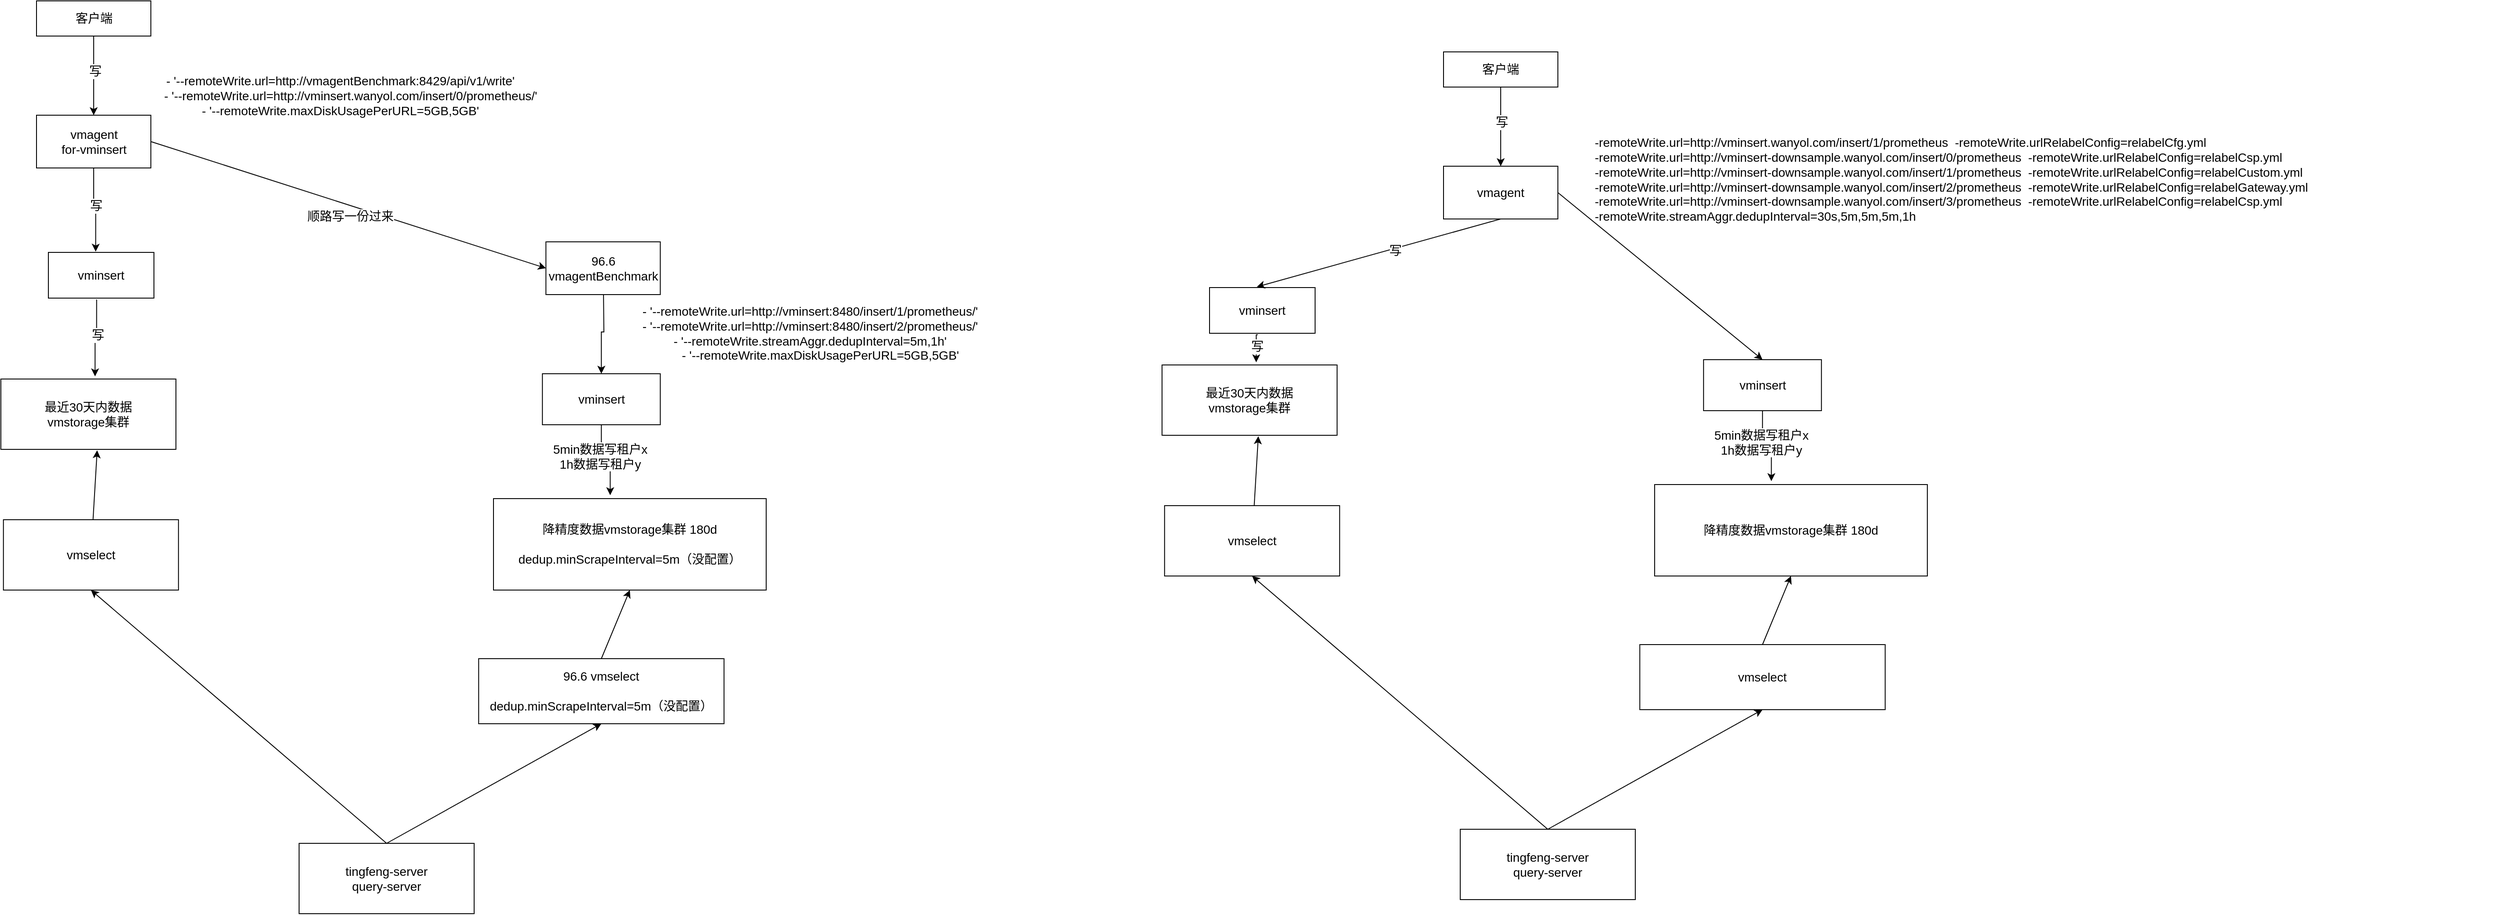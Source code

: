 <mxfile version="24.4.9" type="github">
  <diagram name="第 1 页" id="T7uyHK-B_JqTSwR-4mf9">
    <mxGraphModel dx="2501" dy="-12095" grid="1" gridSize="10" guides="1" tooltips="1" connect="1" arrows="1" fold="1" page="1" pageScale="1" pageWidth="827" pageHeight="1169" math="0" shadow="0">
      <root>
        <mxCell id="0" />
        <mxCell id="1" parent="0" />
        <mxCell id="qLwv4cue99co9azmEMkJ-1" value="最近30天内数据&lt;br style=&quot;font-size: 14px;&quot;&gt;vmstorage集群" style="rounded=0;whiteSpace=wrap;html=1;fontSize=14;" parent="1" vertex="1">
          <mxGeometry x="-720" y="14132" width="199" height="80" as="geometry" />
        </mxCell>
        <mxCell id="qLwv4cue99co9azmEMkJ-2" value="降精度数据vmstorage集群 180d&lt;br style=&quot;font-size: 14px;&quot;&gt;&lt;br style=&quot;font-size: 14px;&quot;&gt;dedup.minScrapeInterval=5m（没配置）" style="rounded=0;whiteSpace=wrap;html=1;fontSize=14;" parent="1" vertex="1">
          <mxGeometry x="-160" y="14268" width="310" height="104" as="geometry" />
        </mxCell>
        <mxCell id="qLwv4cue99co9azmEMkJ-3" style="rounded=0;orthogonalLoop=1;jettySize=auto;html=1;exitX=1;exitY=0.5;exitDx=0;exitDy=0;entryX=0;entryY=0.5;entryDx=0;entryDy=0;fontSize=14;" parent="1" source="qLwv4cue99co9azmEMkJ-5" target="qLwv4cue99co9azmEMkJ-8" edge="1">
          <mxGeometry relative="1" as="geometry" />
        </mxCell>
        <mxCell id="qLwv4cue99co9azmEMkJ-4" value="顺路写一份过来" style="edgeLabel;html=1;align=center;verticalAlign=middle;resizable=0;points=[];fontSize=14;" parent="qLwv4cue99co9azmEMkJ-3" vertex="1" connectable="0">
          <mxGeometry x="0.04" y="-5" relative="1" as="geometry">
            <mxPoint x="-6" y="5" as="offset" />
          </mxGeometry>
        </mxCell>
        <mxCell id="qLwv4cue99co9azmEMkJ-5" value="vmagent&lt;br&gt;for-vminsert" style="rounded=0;whiteSpace=wrap;html=1;fontSize=14;" parent="1" vertex="1">
          <mxGeometry x="-679.5" y="13832" width="130" height="60" as="geometry" />
        </mxCell>
        <mxCell id="qLwv4cue99co9azmEMkJ-6" style="edgeStyle=orthogonalEdgeStyle;rounded=0;orthogonalLoop=1;jettySize=auto;html=1;entryX=0.5;entryY=0;entryDx=0;entryDy=0;fontSize=14;" parent="1" target="qLwv4cue99co9azmEMkJ-10" edge="1">
          <mxGeometry relative="1" as="geometry">
            <mxPoint x="-35" y="14030" as="sourcePoint" />
          </mxGeometry>
        </mxCell>
        <mxCell id="qLwv4cue99co9azmEMkJ-8" value="96.6&lt;br style=&quot;font-size: 14px;&quot;&gt;vmagentBenchmark" style="rounded=0;whiteSpace=wrap;html=1;fontSize=14;" parent="1" vertex="1">
          <mxGeometry x="-100.39" y="13976" width="130" height="60" as="geometry" />
        </mxCell>
        <mxCell id="qLwv4cue99co9azmEMkJ-9" value="vminsert" style="rounded=0;whiteSpace=wrap;html=1;fontSize=14;" parent="1" vertex="1">
          <mxGeometry x="-666" y="13988" width="120" height="52" as="geometry" />
        </mxCell>
        <mxCell id="qLwv4cue99co9azmEMkJ-10" value="vminsert" style="rounded=0;whiteSpace=wrap;html=1;fontSize=14;" parent="1" vertex="1">
          <mxGeometry x="-104.39" y="14126" width="134" height="58" as="geometry" />
        </mxCell>
        <mxCell id="qLwv4cue99co9azmEMkJ-11" style="edgeStyle=orthogonalEdgeStyle;rounded=0;orthogonalLoop=1;jettySize=auto;html=1;exitX=0.5;exitY=1;exitDx=0;exitDy=0;entryX=0.448;entryY=-0.016;entryDx=0;entryDy=0;entryPerimeter=0;fontSize=14;" parent="1" source="qLwv4cue99co9azmEMkJ-5" target="qLwv4cue99co9azmEMkJ-9" edge="1">
          <mxGeometry relative="1" as="geometry" />
        </mxCell>
        <mxCell id="qLwv4cue99co9azmEMkJ-12" value="写" style="edgeLabel;html=1;align=center;verticalAlign=middle;resizable=0;points=[];fontSize=14;" parent="qLwv4cue99co9azmEMkJ-11" vertex="1" connectable="0">
          <mxGeometry x="-0.131" y="2" relative="1" as="geometry">
            <mxPoint as="offset" />
          </mxGeometry>
        </mxCell>
        <mxCell id="qLwv4cue99co9azmEMkJ-13" style="edgeStyle=orthogonalEdgeStyle;rounded=0;orthogonalLoop=1;jettySize=auto;html=1;exitX=0.457;exitY=1.032;exitDx=0;exitDy=0;entryX=0.538;entryY=-0.037;entryDx=0;entryDy=0;entryPerimeter=0;exitPerimeter=0;fontSize=14;" parent="1" source="qLwv4cue99co9azmEMkJ-9" target="qLwv4cue99co9azmEMkJ-1" edge="1">
          <mxGeometry relative="1" as="geometry" />
        </mxCell>
        <mxCell id="qLwv4cue99co9azmEMkJ-14" value="写" style="edgeLabel;html=1;align=center;verticalAlign=middle;resizable=0;points=[];fontSize=14;" parent="qLwv4cue99co9azmEMkJ-13" vertex="1" connectable="0">
          <mxGeometry x="-0.089" y="1" relative="1" as="geometry">
            <mxPoint as="offset" />
          </mxGeometry>
        </mxCell>
        <mxCell id="qLwv4cue99co9azmEMkJ-15" style="rounded=0;orthogonalLoop=1;jettySize=auto;html=1;exitX=0.5;exitY=0;exitDx=0;exitDy=0;entryX=0.5;entryY=1;entryDx=0;entryDy=0;fontSize=14;" parent="1" source="qLwv4cue99co9azmEMkJ-16" target="qLwv4cue99co9azmEMkJ-2" edge="1">
          <mxGeometry relative="1" as="geometry" />
        </mxCell>
        <mxCell id="qLwv4cue99co9azmEMkJ-16" value="96.6 vmselect&lt;br style=&quot;font-size: 14px;&quot;&gt;&lt;br style=&quot;font-size: 14px;&quot;&gt;dedup.minScrapeInterval=5m（没配置）" style="rounded=0;whiteSpace=wrap;html=1;fontSize=14;" parent="1" vertex="1">
          <mxGeometry x="-176.86" y="14450" width="278.94" height="74" as="geometry" />
        </mxCell>
        <mxCell id="qLwv4cue99co9azmEMkJ-17" style="edgeStyle=orthogonalEdgeStyle;rounded=0;orthogonalLoop=1;jettySize=auto;html=1;exitX=0.5;exitY=1;exitDx=0;exitDy=0;entryX=0.428;entryY=-0.037;entryDx=0;entryDy=0;entryPerimeter=0;fontSize=14;" parent="1" source="qLwv4cue99co9azmEMkJ-10" target="qLwv4cue99co9azmEMkJ-2" edge="1">
          <mxGeometry relative="1" as="geometry" />
        </mxCell>
        <mxCell id="qLwv4cue99co9azmEMkJ-18" value="5min数据写租户x&lt;br style=&quot;font-size: 14px;&quot;&gt;1h数据写租户y" style="edgeLabel;html=1;align=center;verticalAlign=middle;resizable=0;points=[];fontSize=14;" parent="qLwv4cue99co9azmEMkJ-17" vertex="1" connectable="0">
          <mxGeometry x="0.081" y="1" relative="1" as="geometry">
            <mxPoint x="-9" y="-5" as="offset" />
          </mxGeometry>
        </mxCell>
        <mxCell id="qLwv4cue99co9azmEMkJ-19" style="edgeStyle=orthogonalEdgeStyle;rounded=0;orthogonalLoop=1;jettySize=auto;html=1;exitX=0.5;exitY=1;exitDx=0;exitDy=0;entryX=0.5;entryY=0;entryDx=0;entryDy=0;fontSize=14;" parent="1" source="qLwv4cue99co9azmEMkJ-21" target="qLwv4cue99co9azmEMkJ-5" edge="1">
          <mxGeometry relative="1" as="geometry" />
        </mxCell>
        <mxCell id="qLwv4cue99co9azmEMkJ-20" value="写" style="edgeLabel;html=1;align=center;verticalAlign=middle;resizable=0;points=[];fontSize=14;" parent="qLwv4cue99co9azmEMkJ-19" vertex="1" connectable="0">
          <mxGeometry x="-0.117" y="1" relative="1" as="geometry">
            <mxPoint as="offset" />
          </mxGeometry>
        </mxCell>
        <mxCell id="qLwv4cue99co9azmEMkJ-21" value="客户端" style="rounded=0;whiteSpace=wrap;html=1;fontSize=14;" parent="1" vertex="1">
          <mxGeometry x="-679.5" y="13702" width="130" height="40" as="geometry" />
        </mxCell>
        <mxCell id="qLwv4cue99co9azmEMkJ-22" style="rounded=0;orthogonalLoop=1;jettySize=auto;html=1;entryX=0.55;entryY=1.013;entryDx=0;entryDy=0;entryPerimeter=0;fontSize=14;" parent="1" source="qLwv4cue99co9azmEMkJ-26" target="qLwv4cue99co9azmEMkJ-1" edge="1">
          <mxGeometry relative="1" as="geometry">
            <mxPoint x="-619" y="14342" as="sourcePoint" />
          </mxGeometry>
        </mxCell>
        <mxCell id="qLwv4cue99co9azmEMkJ-23" style="rounded=0;orthogonalLoop=1;jettySize=auto;html=1;exitX=0.5;exitY=0;exitDx=0;exitDy=0;entryX=0.5;entryY=1;entryDx=0;entryDy=0;fontSize=14;" parent="1" source="qLwv4cue99co9azmEMkJ-24" target="qLwv4cue99co9azmEMkJ-26" edge="1">
          <mxGeometry relative="1" as="geometry" />
        </mxCell>
        <mxCell id="qLwv4cue99co9azmEMkJ-24" value="tingfeng-server&lt;br style=&quot;font-size: 14px;&quot;&gt;query-server" style="rounded=0;whiteSpace=wrap;html=1;fontSize=14;" parent="1" vertex="1">
          <mxGeometry x="-381.0" y="14660" width="199" height="80" as="geometry" />
        </mxCell>
        <mxCell id="qLwv4cue99co9azmEMkJ-25" style="rounded=0;orthogonalLoop=1;jettySize=auto;html=1;exitX=0.5;exitY=0;exitDx=0;exitDy=0;fontSize=14;entryX=0.5;entryY=1;entryDx=0;entryDy=0;" parent="1" source="qLwv4cue99co9azmEMkJ-24" target="qLwv4cue99co9azmEMkJ-16" edge="1">
          <mxGeometry relative="1" as="geometry">
            <mxPoint x="64.39" y="14550" as="targetPoint" />
          </mxGeometry>
        </mxCell>
        <mxCell id="qLwv4cue99co9azmEMkJ-26" value="vmselect" style="rounded=0;whiteSpace=wrap;html=1;fontSize=14;" parent="1" vertex="1">
          <mxGeometry x="-717.11" y="14292" width="199" height="80" as="geometry" />
        </mxCell>
        <mxCell id="qLwv4cue99co9azmEMkJ-27" value="&lt;div style=&quot;font-size: 14px;&quot;&gt;- &#39;--remoteWrite.url=http://vmagentBenchmark:8429/api/v1/write&#39;&lt;/div&gt;&lt;div style=&quot;font-size: 14px;&quot;&gt;&amp;nbsp; &amp;nbsp; &amp;nbsp; - &#39;--remoteWrite.url=http://vminsert.wanyol.com/insert/0/prometheus/&#39;&lt;br style=&quot;font-size: 14px;&quot;&gt;- &#39;--remoteWrite.maxDiskUsagePerURL=5GB,5GB&#39;&lt;br style=&quot;font-size: 14px;&quot;&gt;&lt;/div&gt;" style="text;html=1;align=center;verticalAlign=middle;whiteSpace=wrap;rounded=0;fontSize=14;" parent="1" vertex="1">
          <mxGeometry x="-564.39" y="13780" width="460" height="60" as="geometry" />
        </mxCell>
        <mxCell id="qLwv4cue99co9azmEMkJ-28" value="&lt;div style=&quot;font-size: 14px;&quot;&gt;- &#39;--remoteWrite.url=http://vminsert:8480/insert/1/prometheus/&#39;&lt;br style=&quot;font-size: 14px;&quot;&gt;&lt;span style=&quot;background-color: initial; font-size: 14px;&quot;&gt;- &#39;--remoteWrite.url=http://vminsert:8480/insert/2/prometheus/&#39;&lt;br style=&quot;font-size: 14px;&quot;&gt;&lt;div style=&quot;font-size: 14px;&quot;&gt;- &#39;--remoteWrite.streamAggr.dedupInterval=5m,1h&#39;&lt;/div&gt;&lt;div style=&quot;font-size: 14px;&quot;&gt;&amp;nbsp; &amp;nbsp; &amp;nbsp; - &#39;--remoteWrite.maxDiskUsagePerURL=5GB,5GB&#39;&lt;/div&gt;&lt;/span&gt;&lt;/div&gt;" style="text;html=1;align=center;verticalAlign=middle;whiteSpace=wrap;rounded=0;fontSize=14;" parent="1" vertex="1">
          <mxGeometry y="14040" width="400" height="80" as="geometry" />
        </mxCell>
        <mxCell id="qLwv4cue99co9azmEMkJ-29" value="最近30天内数据&lt;br style=&quot;font-size: 14px;&quot;&gt;vmstorage集群" style="rounded=0;whiteSpace=wrap;html=1;fontSize=14;" parent="1" vertex="1">
          <mxGeometry x="600" y="14116" width="199" height="80" as="geometry" />
        </mxCell>
        <mxCell id="qLwv4cue99co9azmEMkJ-30" value="降精度数据vmstorage集群 180d" style="rounded=0;whiteSpace=wrap;html=1;fontSize=14;" parent="1" vertex="1">
          <mxGeometry x="1160" y="14252" width="310" height="104" as="geometry" />
        </mxCell>
        <mxCell id="qLwv4cue99co9azmEMkJ-31" style="rounded=0;orthogonalLoop=1;jettySize=auto;html=1;exitX=1;exitY=0.5;exitDx=0;exitDy=0;entryX=0.5;entryY=0;entryDx=0;entryDy=0;fontSize=14;" parent="1" source="qLwv4cue99co9azmEMkJ-33" target="qLwv4cue99co9azmEMkJ-37" edge="1">
          <mxGeometry relative="1" as="geometry">
            <mxPoint x="1219.61" y="14046" as="targetPoint" />
          </mxGeometry>
        </mxCell>
        <mxCell id="qLwv4cue99co9azmEMkJ-33" value="vmagent" style="rounded=0;whiteSpace=wrap;html=1;fontSize=14;" parent="1" vertex="1">
          <mxGeometry x="920" y="13890" width="130" height="60" as="geometry" />
        </mxCell>
        <mxCell id="qLwv4cue99co9azmEMkJ-36" value="vminsert" style="rounded=0;whiteSpace=wrap;html=1;fontSize=14;" parent="1" vertex="1">
          <mxGeometry x="654" y="14028" width="120" height="52" as="geometry" />
        </mxCell>
        <mxCell id="qLwv4cue99co9azmEMkJ-37" value="vminsert" style="rounded=0;whiteSpace=wrap;html=1;fontSize=14;" parent="1" vertex="1">
          <mxGeometry x="1215.61" y="14110" width="134" height="58" as="geometry" />
        </mxCell>
        <mxCell id="qLwv4cue99co9azmEMkJ-38" style="rounded=0;orthogonalLoop=1;jettySize=auto;html=1;exitX=0.5;exitY=1;exitDx=0;exitDy=0;entryX=0.448;entryY=-0.016;entryDx=0;entryDy=0;entryPerimeter=0;fontSize=14;" parent="1" source="qLwv4cue99co9azmEMkJ-33" target="qLwv4cue99co9azmEMkJ-36" edge="1">
          <mxGeometry relative="1" as="geometry" />
        </mxCell>
        <mxCell id="qLwv4cue99co9azmEMkJ-39" value="写" style="edgeLabel;html=1;align=center;verticalAlign=middle;resizable=0;points=[];fontSize=14;" parent="qLwv4cue99co9azmEMkJ-38" vertex="1" connectable="0">
          <mxGeometry x="-0.131" y="2" relative="1" as="geometry">
            <mxPoint as="offset" />
          </mxGeometry>
        </mxCell>
        <mxCell id="qLwv4cue99co9azmEMkJ-40" style="edgeStyle=orthogonalEdgeStyle;rounded=0;orthogonalLoop=1;jettySize=auto;html=1;exitX=0.457;exitY=1.032;exitDx=0;exitDy=0;entryX=0.538;entryY=-0.037;entryDx=0;entryDy=0;entryPerimeter=0;exitPerimeter=0;fontSize=14;" parent="1" source="qLwv4cue99co9azmEMkJ-36" target="qLwv4cue99co9azmEMkJ-29" edge="1">
          <mxGeometry relative="1" as="geometry" />
        </mxCell>
        <mxCell id="qLwv4cue99co9azmEMkJ-41" value="写" style="edgeLabel;html=1;align=center;verticalAlign=middle;resizable=0;points=[];fontSize=14;" parent="qLwv4cue99co9azmEMkJ-40" vertex="1" connectable="0">
          <mxGeometry x="-0.089" y="1" relative="1" as="geometry">
            <mxPoint as="offset" />
          </mxGeometry>
        </mxCell>
        <mxCell id="qLwv4cue99co9azmEMkJ-42" style="rounded=0;orthogonalLoop=1;jettySize=auto;html=1;exitX=0.5;exitY=0;exitDx=0;exitDy=0;entryX=0.5;entryY=1;entryDx=0;entryDy=0;fontSize=14;" parent="1" source="qLwv4cue99co9azmEMkJ-43" target="qLwv4cue99co9azmEMkJ-30" edge="1">
          <mxGeometry relative="1" as="geometry" />
        </mxCell>
        <mxCell id="qLwv4cue99co9azmEMkJ-43" value="vmselect" style="rounded=0;whiteSpace=wrap;html=1;fontSize=14;" parent="1" vertex="1">
          <mxGeometry x="1143.14" y="14434" width="278.94" height="74" as="geometry" />
        </mxCell>
        <mxCell id="qLwv4cue99co9azmEMkJ-44" style="edgeStyle=orthogonalEdgeStyle;rounded=0;orthogonalLoop=1;jettySize=auto;html=1;exitX=0.5;exitY=1;exitDx=0;exitDy=0;entryX=0.428;entryY=-0.037;entryDx=0;entryDy=0;entryPerimeter=0;fontSize=14;" parent="1" source="qLwv4cue99co9azmEMkJ-37" target="qLwv4cue99co9azmEMkJ-30" edge="1">
          <mxGeometry relative="1" as="geometry" />
        </mxCell>
        <mxCell id="qLwv4cue99co9azmEMkJ-45" value="5min数据写租户x&lt;br style=&quot;font-size: 14px;&quot;&gt;1h数据写租户y" style="edgeLabel;html=1;align=center;verticalAlign=middle;resizable=0;points=[];fontSize=14;" parent="qLwv4cue99co9azmEMkJ-44" vertex="1" connectable="0">
          <mxGeometry x="0.081" y="1" relative="1" as="geometry">
            <mxPoint x="-9" y="-5" as="offset" />
          </mxGeometry>
        </mxCell>
        <mxCell id="qLwv4cue99co9azmEMkJ-46" style="edgeStyle=orthogonalEdgeStyle;rounded=0;orthogonalLoop=1;jettySize=auto;html=1;exitX=0.5;exitY=1;exitDx=0;exitDy=0;entryX=0.5;entryY=0;entryDx=0;entryDy=0;fontSize=14;" parent="1" source="qLwv4cue99co9azmEMkJ-48" target="qLwv4cue99co9azmEMkJ-33" edge="1">
          <mxGeometry relative="1" as="geometry" />
        </mxCell>
        <mxCell id="qLwv4cue99co9azmEMkJ-47" value="写" style="edgeLabel;html=1;align=center;verticalAlign=middle;resizable=0;points=[];fontSize=14;" parent="qLwv4cue99co9azmEMkJ-46" vertex="1" connectable="0">
          <mxGeometry x="-0.117" y="1" relative="1" as="geometry">
            <mxPoint as="offset" />
          </mxGeometry>
        </mxCell>
        <mxCell id="qLwv4cue99co9azmEMkJ-48" value="客户端" style="rounded=0;whiteSpace=wrap;html=1;fontSize=14;" parent="1" vertex="1">
          <mxGeometry x="920" y="13760" width="130" height="40" as="geometry" />
        </mxCell>
        <mxCell id="qLwv4cue99co9azmEMkJ-49" style="rounded=0;orthogonalLoop=1;jettySize=auto;html=1;entryX=0.55;entryY=1.013;entryDx=0;entryDy=0;entryPerimeter=0;fontSize=14;" parent="1" source="qLwv4cue99co9azmEMkJ-53" target="qLwv4cue99co9azmEMkJ-29" edge="1">
          <mxGeometry relative="1" as="geometry">
            <mxPoint x="701" y="14326" as="sourcePoint" />
          </mxGeometry>
        </mxCell>
        <mxCell id="qLwv4cue99co9azmEMkJ-50" style="rounded=0;orthogonalLoop=1;jettySize=auto;html=1;exitX=0.5;exitY=0;exitDx=0;exitDy=0;entryX=0.5;entryY=1;entryDx=0;entryDy=0;fontSize=14;" parent="1" source="qLwv4cue99co9azmEMkJ-51" target="qLwv4cue99co9azmEMkJ-53" edge="1">
          <mxGeometry relative="1" as="geometry" />
        </mxCell>
        <mxCell id="qLwv4cue99co9azmEMkJ-51" value="tingfeng-server&lt;br style=&quot;font-size: 14px;&quot;&gt;query-server" style="rounded=0;whiteSpace=wrap;html=1;fontSize=14;" parent="1" vertex="1">
          <mxGeometry x="939" y="14644" width="199" height="80" as="geometry" />
        </mxCell>
        <mxCell id="qLwv4cue99co9azmEMkJ-52" style="rounded=0;orthogonalLoop=1;jettySize=auto;html=1;exitX=0.5;exitY=0;exitDx=0;exitDy=0;fontSize=14;entryX=0.5;entryY=1;entryDx=0;entryDy=0;" parent="1" source="qLwv4cue99co9azmEMkJ-51" target="qLwv4cue99co9azmEMkJ-43" edge="1">
          <mxGeometry relative="1" as="geometry">
            <mxPoint x="1384.39" y="14534" as="targetPoint" />
          </mxGeometry>
        </mxCell>
        <mxCell id="qLwv4cue99co9azmEMkJ-53" value="vmselect" style="rounded=0;whiteSpace=wrap;html=1;fontSize=14;" parent="1" vertex="1">
          <mxGeometry x="602.89" y="14276" width="199" height="80" as="geometry" />
        </mxCell>
        <mxCell id="qLwv4cue99co9azmEMkJ-54" value="&lt;div style=&quot;font-size: 14px;&quot;&gt;&lt;div&gt;-remoteWrite.url=http://vminsert.wanyol.com/insert/1/prometheus&amp;nbsp; -remoteWrite.urlRelabelConfig=relabelCfg.yml&amp;nbsp;&lt;/div&gt;&lt;div&gt;-remoteWrite.url=http://vminsert-downsample.wanyol.com/insert/0/prometheus&amp;nbsp; -remoteWrite.urlRelabelConfig=relabelCsp.yml&amp;nbsp;&lt;/div&gt;&lt;div&gt;-remoteWrite.url=http://vminsert-downsample.wanyol.com/insert/1/prometheus&amp;nbsp; -remoteWrite.urlRelabelConfig=relabelCustom.yml&amp;nbsp;&lt;/div&gt;&lt;div&gt;-remoteWrite.url=http://vminsert-downsample.wanyol.com/insert/2/prometheus&amp;nbsp; -remoteWrite.urlRelabelConfig=relabelGateway.yml&amp;nbsp;&lt;/div&gt;&lt;div&gt;-remoteWrite.url=http://vminsert-downsample.wanyol.com/insert/3/prometheus&amp;nbsp; -remoteWrite.urlRelabelConfig=relabelCsp.yml&amp;nbsp;&lt;/div&gt;&lt;div&gt;-remoteWrite.streamAggr.dedupInterval=30s,5m,5m,5m,1h&lt;/div&gt;&lt;/div&gt;" style="text;html=1;align=left;verticalAlign=middle;whiteSpace=wrap;rounded=0;fontSize=14;" parent="1" vertex="1">
          <mxGeometry x="1090" y="13750" width="1030" height="309" as="geometry" />
        </mxCell>
      </root>
    </mxGraphModel>
  </diagram>
</mxfile>
